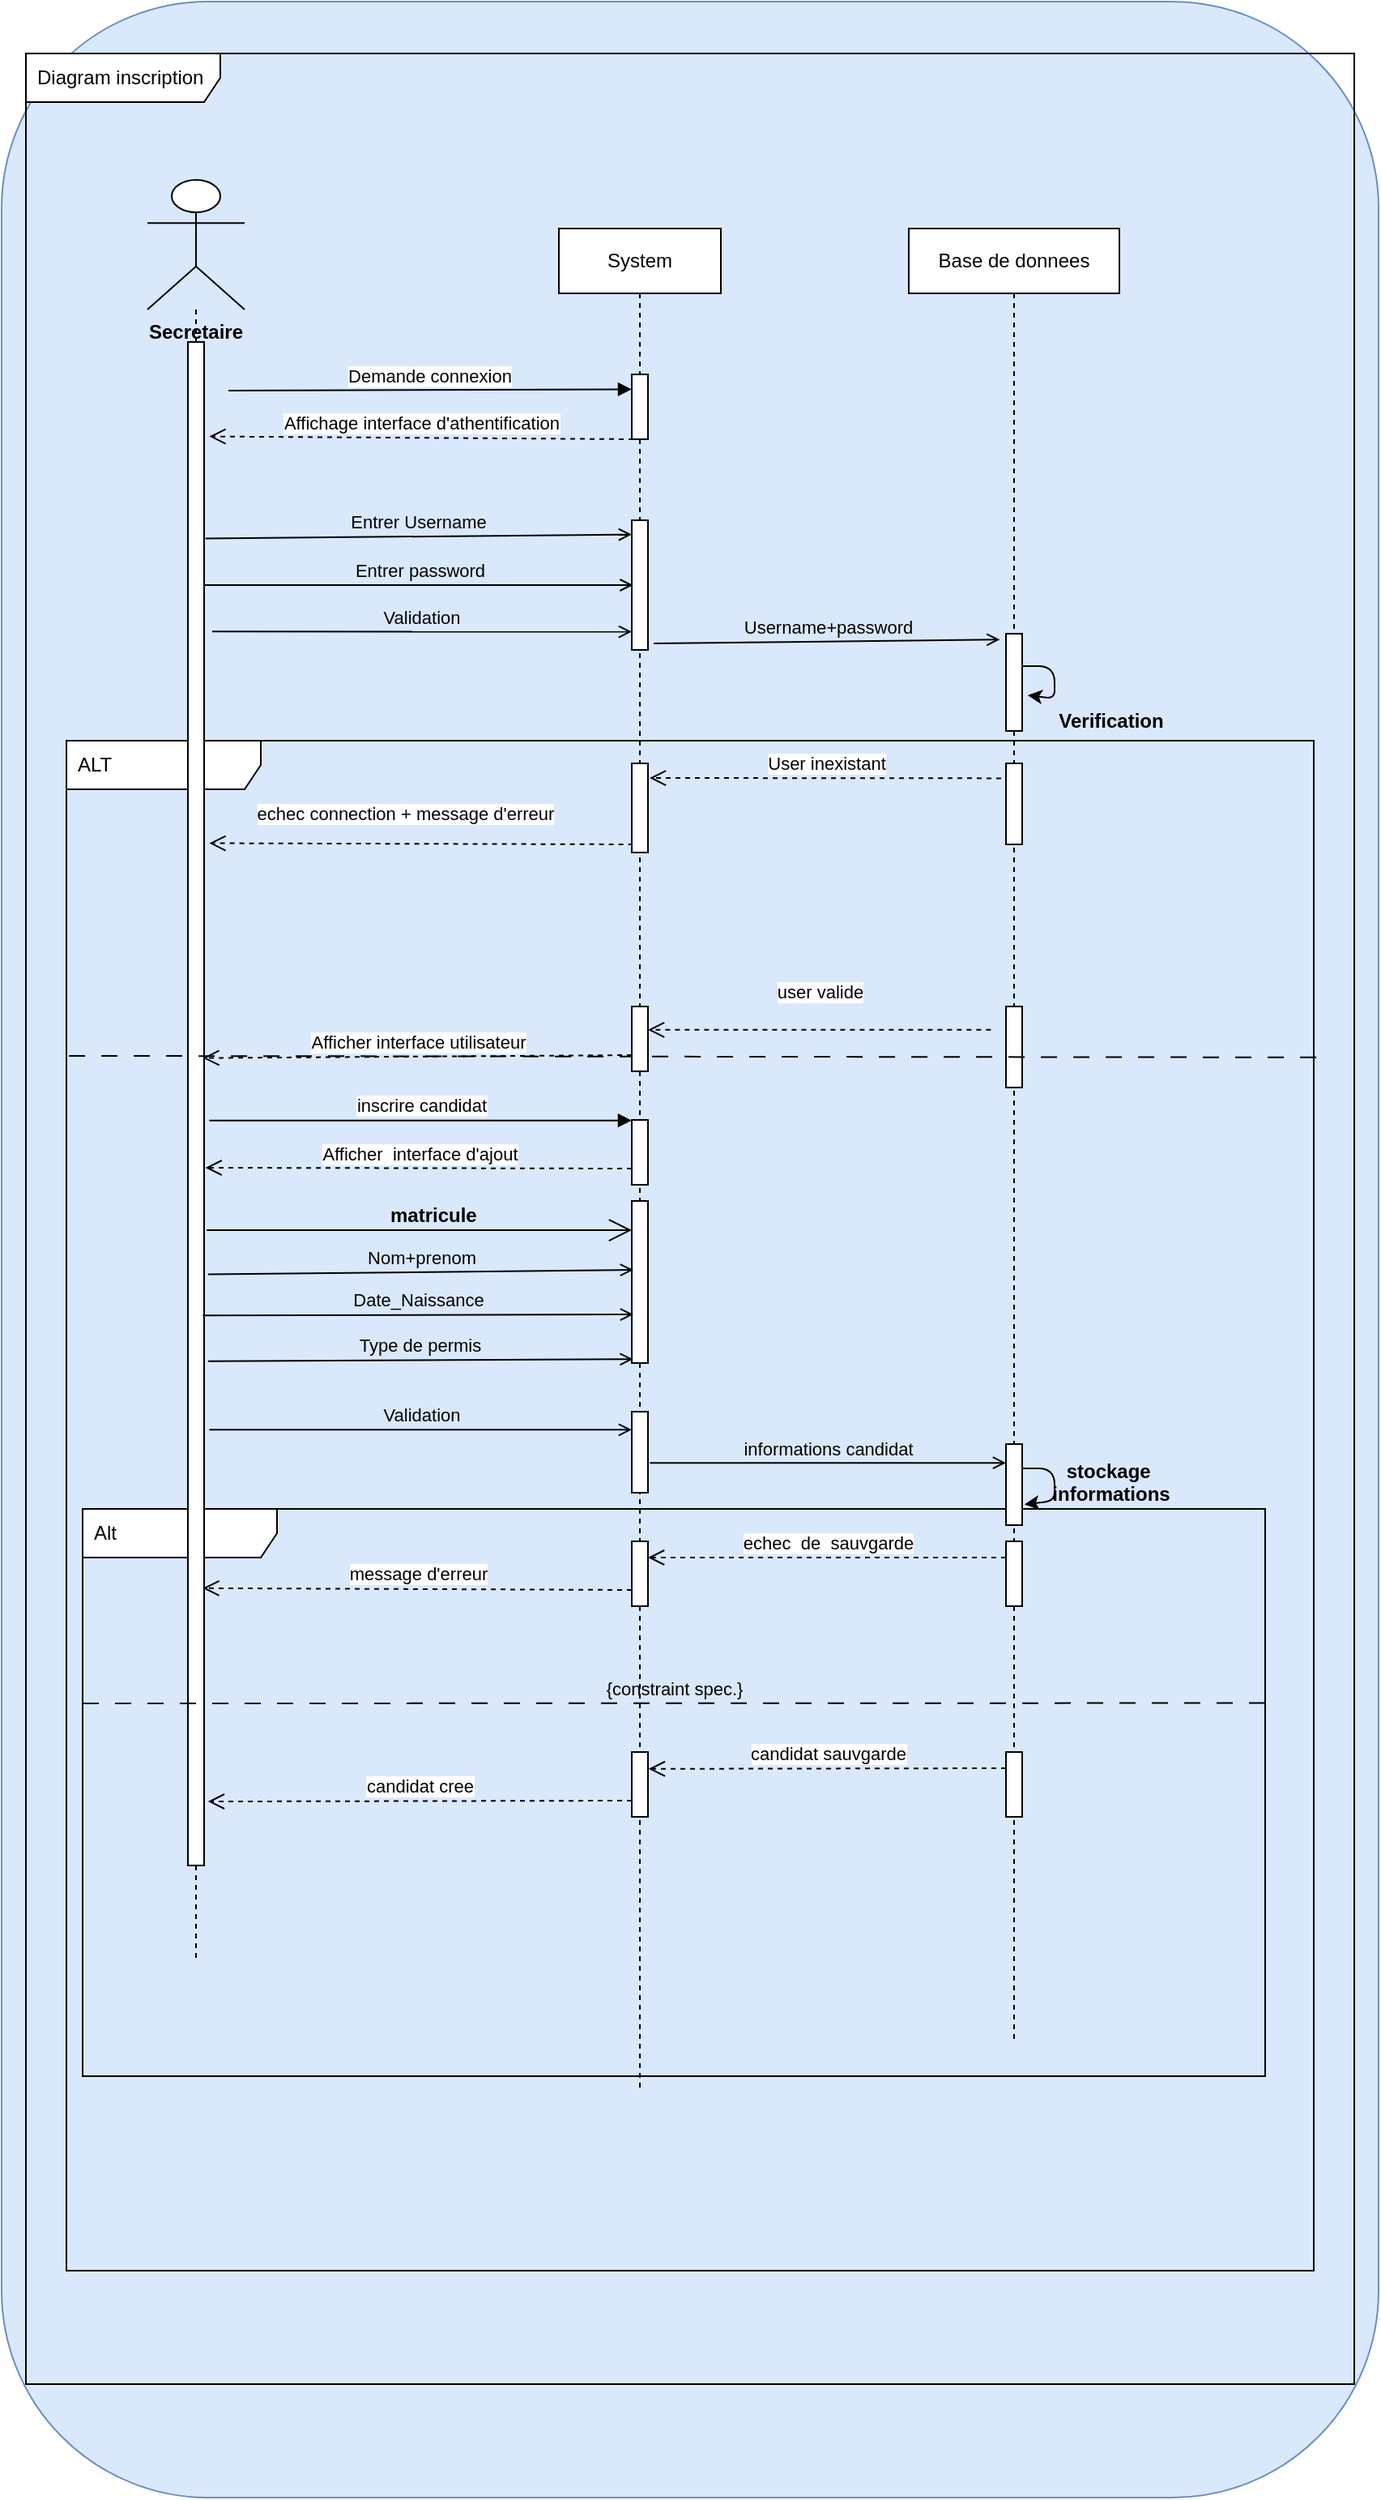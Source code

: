 <mxfile>
    <diagram id="fwr6i5qLsxjFs609WGoR" name="Page-1">
        <mxGraphModel dx="1829" dy="576" grid="1" gridSize="10" guides="1" tooltips="1" connect="1" arrows="1" fold="1" page="1" pageScale="1" pageWidth="827" pageHeight="1169" math="0" shadow="0">
            <root>
                <mxCell id="0"/>
                <mxCell id="1" parent="0"/>
                <mxCell id="83" value="" style="rounded=1;whiteSpace=wrap;html=1;fillColor=#dae8fc;strokeColor=#6c8ebf;" vertex="1" parent="1">
                    <mxGeometry x="-30" y="20" width="850" height="1540" as="geometry"/>
                </mxCell>
                <mxCell id="2" value="Diagram inscription" style="shape=umlFrame;whiteSpace=wrap;html=1;width=120;height=30;boundedLbl=1;verticalAlign=middle;align=left;spacingLeft=5;" vertex="1" parent="1">
                    <mxGeometry x="-15" y="52" width="820" height="1438" as="geometry"/>
                </mxCell>
                <mxCell id="30" value="ALT" style="shape=umlFrame;whiteSpace=wrap;html=1;width=120;height=30;boundedLbl=1;verticalAlign=middle;align=left;spacingLeft=5;" vertex="1" parent="1">
                    <mxGeometry x="10" y="476" width="770" height="944" as="geometry"/>
                </mxCell>
                <mxCell id="73" value="Alt" style="shape=umlFrame;whiteSpace=wrap;html=1;width=120;height=30;boundedLbl=1;verticalAlign=middle;align=left;spacingLeft=5;" vertex="1" parent="1">
                    <mxGeometry x="20" y="950" width="730" height="350" as="geometry"/>
                </mxCell>
                <mxCell id="4" value="Base de donnees" style="shape=umlLifeline;perimeter=lifelinePerimeter;whiteSpace=wrap;html=1;container=1;collapsible=0;recursiveResize=0;outlineConnect=0;" vertex="1" parent="1">
                    <mxGeometry x="530" y="160" width="130" height="1120" as="geometry"/>
                </mxCell>
                <mxCell id="27" value="" style="html=1;points=[];perimeter=orthogonalPerimeter;" vertex="1" parent="4">
                    <mxGeometry x="60" y="250" width="10" height="60" as="geometry"/>
                </mxCell>
                <mxCell id="28" style="edgeStyle=none;html=1;entryX=1.34;entryY=0.633;entryDx=0;entryDy=0;entryPerimeter=0;" edge="1" parent="4" source="27" target="27">
                    <mxGeometry relative="1" as="geometry"/>
                </mxCell>
                <mxCell id="32" value="" style="html=1;points=[];perimeter=orthogonalPerimeter;" vertex="1" parent="4">
                    <mxGeometry x="60" y="330" width="10" height="50" as="geometry"/>
                </mxCell>
                <mxCell id="36" value="" style="html=1;points=[];perimeter=orthogonalPerimeter;" vertex="1" parent="4">
                    <mxGeometry x="60" y="480" width="10" height="50" as="geometry"/>
                </mxCell>
                <mxCell id="69" value="" style="html=1;points=[];perimeter=orthogonalPerimeter;" vertex="1" parent="4">
                    <mxGeometry x="60" y="750" width="10" height="50" as="geometry"/>
                </mxCell>
                <mxCell id="70" style="edgeStyle=none;html=1;entryX=1.14;entryY=0.744;entryDx=0;entryDy=0;entryPerimeter=0;" edge="1" parent="4" source="69" target="69">
                    <mxGeometry relative="1" as="geometry"/>
                </mxCell>
                <mxCell id="79" value="" style="html=1;points=[];perimeter=orthogonalPerimeter;" vertex="1" parent="4">
                    <mxGeometry x="60" y="940" width="10" height="40" as="geometry"/>
                </mxCell>
                <mxCell id="80" value="candidat sauvgarde" style="html=1;verticalAlign=bottom;endArrow=open;dashed=1;endSize=8;entryX=1.04;entryY=0.26;entryDx=0;entryDy=0;entryPerimeter=0;" edge="1" parent="4" target="81">
                    <mxGeometry relative="1" as="geometry">
                        <mxPoint x="60" y="950" as="sourcePoint"/>
                        <mxPoint x="-161" y="950" as="targetPoint"/>
                    </mxGeometry>
                </mxCell>
                <mxCell id="18" value="" style="shape=umlLifeline;participant=umlActor;perimeter=lifelinePerimeter;whiteSpace=wrap;html=1;container=1;collapsible=0;recursiveResize=0;verticalAlign=top;spacingTop=36;outlineConnect=0;size=80;" vertex="1" parent="1">
                    <mxGeometry x="60" y="130" width="60" height="1100" as="geometry"/>
                </mxCell>
                <mxCell id="45" value="" style="html=1;points=[];perimeter=orthogonalPerimeter;" vertex="1" parent="18">
                    <mxGeometry x="25" y="100" width="10" height="940" as="geometry"/>
                </mxCell>
                <mxCell id="19" value="Secretaire" style="text;align=center;fontStyle=1;verticalAlign=middle;spacingLeft=3;spacingRight=3;strokeColor=none;rotatable=0;points=[[0,0.5],[1,0.5]];portConstraint=eastwest;" vertex="1" parent="18">
                    <mxGeometry x="-10" y="80" width="80" height="26" as="geometry"/>
                </mxCell>
                <mxCell id="20" value="Demande connexion" style="html=1;verticalAlign=bottom;endArrow=block;entryX=0;entryY=0.23;entryDx=0;entryDy=0;entryPerimeter=0;" edge="1" parent="1" target="48">
                    <mxGeometry width="80" relative="1" as="geometry">
                        <mxPoint x="110" y="260" as="sourcePoint"/>
                        <mxPoint x="310" y="260" as="targetPoint"/>
                    </mxGeometry>
                </mxCell>
                <mxCell id="23" value="&amp;nbsp;Entrer Username&amp;nbsp;" style="html=1;verticalAlign=bottom;labelBackgroundColor=none;endArrow=open;endFill=0;entryX=0;entryY=0.11;entryDx=0;entryDy=0;entryPerimeter=0;exitX=1.08;exitY=0.129;exitDx=0;exitDy=0;exitPerimeter=0;" edge="1" parent="1" source="45" target="49">
                    <mxGeometry width="160" relative="1" as="geometry">
                        <mxPoint x="110" y="350" as="sourcePoint"/>
                        <mxPoint x="300" y="350" as="targetPoint"/>
                    </mxGeometry>
                </mxCell>
                <mxCell id="24" value="Entrer password" style="html=1;verticalAlign=bottom;labelBackgroundColor=none;endArrow=open;endFill=0;entryX=0.08;entryY=0.5;entryDx=0;entryDy=0;entryPerimeter=0;" edge="1" parent="1" source="45" target="49">
                    <mxGeometry width="160" relative="1" as="geometry">
                        <mxPoint x="120" y="380" as="sourcePoint"/>
                        <mxPoint x="300" y="380" as="targetPoint"/>
                    </mxGeometry>
                </mxCell>
                <mxCell id="25" value="Validation" style="html=1;verticalAlign=bottom;labelBackgroundColor=none;endArrow=open;endFill=0;entryX=0;entryY=0.86;entryDx=0;entryDy=0;entryPerimeter=0;exitX=1.5;exitY=0.19;exitDx=0;exitDy=0;exitPerimeter=0;" edge="1" parent="1" source="45" target="49">
                    <mxGeometry width="160" relative="1" as="geometry">
                        <mxPoint x="120" y="410" as="sourcePoint"/>
                        <mxPoint x="290" y="410" as="targetPoint"/>
                    </mxGeometry>
                </mxCell>
                <mxCell id="26" value="Username+password" style="html=1;verticalAlign=bottom;labelBackgroundColor=none;endArrow=open;endFill=0;entryX=-0.38;entryY=0.06;entryDx=0;entryDy=0;entryPerimeter=0;exitX=1.36;exitY=0.95;exitDx=0;exitDy=0;exitPerimeter=0;" edge="1" parent="1" source="49" target="27">
                    <mxGeometry width="160" relative="1" as="geometry">
                        <mxPoint x="340" y="439" as="sourcePoint"/>
                        <mxPoint x="257.6" y="440" as="targetPoint"/>
                    </mxGeometry>
                </mxCell>
                <mxCell id="31" value="Verification" style="text;align=center;fontStyle=1;verticalAlign=middle;spacingLeft=3;spacingRight=3;strokeColor=none;rotatable=0;points=[[0,0.5],[1,0.5]];portConstraint=eastwest;" vertex="1" parent="1">
                    <mxGeometry x="630" y="450" width="50" height="26" as="geometry"/>
                </mxCell>
                <mxCell id="34" value="echec connection + message d'erreur" style="html=1;verticalAlign=bottom;endArrow=open;dashed=1;endSize=8;exitX=0.08;exitY=0.909;exitDx=0;exitDy=0;exitPerimeter=0;entryX=1.32;entryY=0.329;entryDx=0;entryDy=0;entryPerimeter=0;" edge="1" parent="1" source="51" target="45">
                    <mxGeometry x="0.08" y="-10" relative="1" as="geometry">
                        <mxPoint x="330.0" y="540" as="sourcePoint"/>
                        <mxPoint x="110" y="540" as="targetPoint"/>
                        <mxPoint x="1" as="offset"/>
                    </mxGeometry>
                </mxCell>
                <mxCell id="35" value="" style="endArrow=none;startArrow=none;endFill=0;startFill=0;endSize=8;html=1;verticalAlign=bottom;dashed=1;labelBackgroundColor=none;dashPattern=10 10;exitX=0.002;exitY=0.206;exitDx=0;exitDy=0;exitPerimeter=0;entryX=1.004;entryY=0.207;entryDx=0;entryDy=0;entryPerimeter=0;" edge="1" parent="1" source="30" target="30">
                    <mxGeometry width="160" relative="1" as="geometry">
                        <mxPoint x="630" y="610" as="sourcePoint"/>
                        <mxPoint x="790" y="610" as="targetPoint"/>
                    </mxGeometry>
                </mxCell>
                <mxCell id="37" value="user valide" style="html=1;verticalAlign=bottom;endArrow=open;dashed=1;endSize=8;" edge="1" parent="1" target="52">
                    <mxGeometry x="0.003" y="-14" relative="1" as="geometry">
                        <mxPoint x="580.68" y="654.41" as="sourcePoint"/>
                        <mxPoint x="420" y="654" as="targetPoint"/>
                        <mxPoint as="offset"/>
                    </mxGeometry>
                </mxCell>
                <mxCell id="46" value="System" style="shape=umlLifeline;perimeter=lifelinePerimeter;whiteSpace=wrap;html=1;container=1;collapsible=0;recursiveResize=0;outlineConnect=0;" vertex="1" parent="1">
                    <mxGeometry x="314" y="160" width="100" height="1150" as="geometry"/>
                </mxCell>
                <mxCell id="48" value="" style="html=1;points=[];perimeter=orthogonalPerimeter;" vertex="1" parent="46">
                    <mxGeometry x="45" y="90" width="10" height="40" as="geometry"/>
                </mxCell>
                <mxCell id="49" value="" style="html=1;points=[];perimeter=orthogonalPerimeter;" vertex="1" parent="46">
                    <mxGeometry x="45" y="180" width="10" height="80" as="geometry"/>
                </mxCell>
                <mxCell id="51" value="" style="html=1;points=[];perimeter=orthogonalPerimeter;" vertex="1" parent="46">
                    <mxGeometry x="45" y="330" width="10" height="55" as="geometry"/>
                </mxCell>
                <mxCell id="52" value="" style="html=1;points=[];perimeter=orthogonalPerimeter;" vertex="1" parent="46">
                    <mxGeometry x="45" y="480" width="10" height="40" as="geometry"/>
                </mxCell>
                <mxCell id="53" value="Afficher interface utilisateur" style="html=1;verticalAlign=bottom;endArrow=open;dashed=1;endSize=8;entryX=0.92;entryY=0.47;entryDx=0;entryDy=0;entryPerimeter=0;" edge="1" parent="46" target="45">
                    <mxGeometry relative="1" as="geometry">
                        <mxPoint x="45" y="510" as="sourcePoint"/>
                        <mxPoint x="-35" y="510" as="targetPoint"/>
                    </mxGeometry>
                </mxCell>
                <mxCell id="55" value="" style="html=1;points=[];perimeter=orthogonalPerimeter;" vertex="1" parent="46">
                    <mxGeometry x="45" y="550" width="10" height="40" as="geometry"/>
                </mxCell>
                <mxCell id="56" value="Afficher&amp;nbsp; interface d'ajout" style="html=1;verticalAlign=bottom;endArrow=open;dashed=1;endSize=8;entryX=1.08;entryY=0.542;entryDx=0;entryDy=0;entryPerimeter=0;" edge="1" parent="46" target="45">
                    <mxGeometry relative="1" as="geometry">
                        <mxPoint x="45" y="580" as="sourcePoint"/>
                        <mxPoint x="-35" y="580" as="targetPoint"/>
                    </mxGeometry>
                </mxCell>
                <mxCell id="60" value="" style="html=1;points=[];perimeter=orthogonalPerimeter;" vertex="1" parent="46">
                    <mxGeometry x="45" y="600" width="10" height="100" as="geometry"/>
                </mxCell>
                <mxCell id="67" value="" style="html=1;points=[];perimeter=orthogonalPerimeter;" vertex="1" parent="46">
                    <mxGeometry x="45" y="730" width="10" height="50" as="geometry"/>
                </mxCell>
                <mxCell id="81" value="" style="html=1;points=[];perimeter=orthogonalPerimeter;" vertex="1" parent="46">
                    <mxGeometry x="45" y="940" width="10" height="40" as="geometry"/>
                </mxCell>
                <mxCell id="21" value="Affichage interface d'athentification" style="html=1;verticalAlign=bottom;endArrow=open;dashed=1;endSize=8;exitX=0.1;exitY=1;exitDx=0;exitDy=0;exitPerimeter=0;entryX=1.32;entryY=0.062;entryDx=0;entryDy=0;entryPerimeter=0;" edge="1" parent="1" source="48" target="45">
                    <mxGeometry relative="1" as="geometry">
                        <mxPoint x="340" y="290" as="sourcePoint"/>
                        <mxPoint x="150" y="290" as="targetPoint"/>
                    </mxGeometry>
                </mxCell>
                <mxCell id="33" value="User inexistant&lt;span style=&quot;color: rgba(0, 0, 0, 0); font-family: monospace; font-size: 0px; text-align: start; background-color: rgb(251, 251, 251);&quot;&gt;%3CmxGraphModel%3E%3Croot%3E%3CmxCell%20id%3D%220%22%2F%3E%3CmxCell%20id%3D%221%22%20parent%3D%220%22%2F%3E%3CmxCell%20id%3D%222%22%20value%3D%22Affichage%20interface%20d'athentification%22%20style%3D%22html%3D1%3BverticalAlign%3Dbottom%3BendArrow%3Dopen%3Bdashed%3D1%3BendSize%3D8%3B%22%20edge%3D%221%22%20parent%3D%221%22%3E%3CmxGeometry%20relative%3D%221%22%20as%3D%22geometry%22%3E%3CmxPoint%20x%3D%22330.0%22%20y%3D%22310%22%20as%3D%22sourcePoint%22%2F%3E%3CmxPoint%20x%3D%2289.324%22%20y%3D%22310%22%20as%3D%22targetPoint%22%2F%3E%3C%2FmxGeometry%3E%3C%2FmxCell%3E%3C%2Froot%3E%3C%2FmxGraphModel%3E&lt;/span&gt;" style="html=1;verticalAlign=bottom;endArrow=open;dashed=1;endSize=8;exitX=-0.3;exitY=0.184;exitDx=0;exitDy=0;exitPerimeter=0;" edge="1" parent="1" source="32">
                    <mxGeometry relative="1" as="geometry">
                        <mxPoint x="590.0" y="520" as="sourcePoint"/>
                        <mxPoint x="370" y="499" as="targetPoint"/>
                    </mxGeometry>
                </mxCell>
                <mxCell id="54" value="inscrire candidat" style="html=1;verticalAlign=bottom;endArrow=block;exitX=1.32;exitY=0.511;exitDx=0;exitDy=0;exitPerimeter=0;" edge="1" parent="1" source="45" target="55">
                    <mxGeometry width="80" relative="1" as="geometry">
                        <mxPoint x="100" y="710" as="sourcePoint"/>
                        <mxPoint x="180" y="710" as="targetPoint"/>
                    </mxGeometry>
                </mxCell>
                <mxCell id="59" value="" style="endArrow=open;endFill=1;endSize=12;html=1;exitX=1.16;exitY=0.583;exitDx=0;exitDy=0;exitPerimeter=0;" edge="1" parent="1" source="45" target="60">
                    <mxGeometry width="160" relative="1" as="geometry">
                        <mxPoint x="120" y="790" as="sourcePoint"/>
                        <mxPoint x="280" y="790" as="targetPoint"/>
                    </mxGeometry>
                </mxCell>
                <mxCell id="61" value=" matricule" style="text;align=center;fontStyle=1;verticalAlign=middle;spacingLeft=3;spacingRight=3;strokeColor=none;rotatable=0;points=[[0,0.5],[1,0.5]];portConstraint=eastwest;" vertex="1" parent="1">
                    <mxGeometry x="210" y="760" width="50" height="16" as="geometry"/>
                </mxCell>
                <mxCell id="62" value="Nom+prenom" style="html=1;verticalAlign=bottom;labelBackgroundColor=none;endArrow=open;endFill=0;exitX=1.24;exitY=0.612;exitDx=0;exitDy=0;exitPerimeter=0;" edge="1" parent="1" source="45">
                    <mxGeometry width="160" relative="1" as="geometry">
                        <mxPoint x="200" y="802.5" as="sourcePoint"/>
                        <mxPoint x="360" y="802.5" as="targetPoint"/>
                    </mxGeometry>
                </mxCell>
                <mxCell id="63" value="Date_Naissance" style="html=1;verticalAlign=bottom;labelBackgroundColor=none;endArrow=open;endFill=0;exitX=0.92;exitY=0.639;exitDx=0;exitDy=0;exitPerimeter=0;" edge="1" parent="1" source="45">
                    <mxGeometry width="160" relative="1" as="geometry">
                        <mxPoint x="200" y="830" as="sourcePoint"/>
                        <mxPoint x="360" y="830" as="targetPoint"/>
                    </mxGeometry>
                </mxCell>
                <mxCell id="65" value="Type de permis" style="html=1;verticalAlign=bottom;labelBackgroundColor=none;endArrow=open;endFill=0;exitX=1.24;exitY=0.669;exitDx=0;exitDy=0;exitPerimeter=0;entryX=0.08;entryY=0.976;entryDx=0;entryDy=0;entryPerimeter=0;" edge="1" parent="1" source="45" target="60">
                    <mxGeometry width="160" relative="1" as="geometry">
                        <mxPoint x="200" y="860" as="sourcePoint"/>
                        <mxPoint x="360" y="860" as="targetPoint"/>
                    </mxGeometry>
                </mxCell>
                <mxCell id="66" value="Validation" style="html=1;verticalAlign=bottom;labelBackgroundColor=none;endArrow=open;endFill=0;exitX=1.32;exitY=0.714;exitDx=0;exitDy=0;exitPerimeter=0;" edge="1" parent="1" source="45" target="67">
                    <mxGeometry width="160" relative="1" as="geometry">
                        <mxPoint x="100" y="900" as="sourcePoint"/>
                        <mxPoint x="260" y="900" as="targetPoint"/>
                    </mxGeometry>
                </mxCell>
                <mxCell id="68" value="informations candidat" style="html=1;verticalAlign=bottom;labelBackgroundColor=none;endArrow=open;endFill=0;exitX=1.12;exitY=0.632;exitDx=0;exitDy=0;exitPerimeter=0;" edge="1" parent="1" source="67" target="69">
                    <mxGeometry width="160" relative="1" as="geometry">
                        <mxPoint x="380.0" y="920.0" as="sourcePoint"/>
                        <mxPoint x="560" y="920" as="targetPoint"/>
                    </mxGeometry>
                </mxCell>
                <mxCell id="71" value="stockage &#10;informations" style="text;align=center;fontStyle=1;verticalAlign=middle;spacingLeft=3;spacingRight=3;strokeColor=none;rotatable=0;points=[[0,0.5],[1,0.5]];portConstraint=eastwest;" vertex="1" parent="1">
                    <mxGeometry x="630" y="920" width="50" height="26" as="geometry"/>
                </mxCell>
                <mxCell id="74" value="" style="html=1;points=[];perimeter=orthogonalPerimeter;" vertex="1" parent="1">
                    <mxGeometry x="590" y="970" width="10" height="40" as="geometry"/>
                </mxCell>
                <mxCell id="75" value="echec&amp;nbsp; de&amp;nbsp; sauvgarde" style="html=1;verticalAlign=bottom;endArrow=open;dashed=1;endSize=8;" edge="1" parent="1" target="76">
                    <mxGeometry relative="1" as="geometry">
                        <mxPoint x="590" y="980" as="sourcePoint"/>
                        <mxPoint x="510" y="980" as="targetPoint"/>
                    </mxGeometry>
                </mxCell>
                <mxCell id="76" value="" style="html=1;points=[];perimeter=orthogonalPerimeter;" vertex="1" parent="1">
                    <mxGeometry x="359" y="970" width="10" height="40" as="geometry"/>
                </mxCell>
                <mxCell id="77" value="message d'erreur" style="html=1;verticalAlign=bottom;endArrow=open;dashed=1;endSize=8;entryX=0.92;entryY=0.818;entryDx=0;entryDy=0;entryPerimeter=0;" edge="1" parent="1" target="45">
                    <mxGeometry relative="1" as="geometry">
                        <mxPoint x="359" y="1000" as="sourcePoint"/>
                        <mxPoint x="140" y="1000" as="targetPoint"/>
                    </mxGeometry>
                </mxCell>
                <mxCell id="78" value="{constraint spec.}" style="endArrow=none;startArrow=none;endFill=0;startFill=0;endSize=8;html=1;verticalAlign=bottom;dashed=1;labelBackgroundColor=none;dashPattern=10 10;entryX=0.961;entryY=0.629;entryDx=0;entryDy=0;entryPerimeter=0;" edge="1" parent="1" target="30">
                    <mxGeometry width="160" relative="1" as="geometry">
                        <mxPoint x="20" y="1070" as="sourcePoint"/>
                        <mxPoint x="450" y="1070" as="targetPoint"/>
                    </mxGeometry>
                </mxCell>
                <mxCell id="82" value="candidat cree" style="html=1;verticalAlign=bottom;endArrow=open;dashed=1;endSize=8;entryX=1.24;entryY=0.958;entryDx=0;entryDy=0;entryPerimeter=0;" edge="1" parent="1" target="45">
                    <mxGeometry relative="1" as="geometry">
                        <mxPoint x="359" y="1130" as="sourcePoint"/>
                        <mxPoint x="138.4" y="1130.4" as="targetPoint"/>
                    </mxGeometry>
                </mxCell>
            </root>
        </mxGraphModel>
    </diagram>
</mxfile>